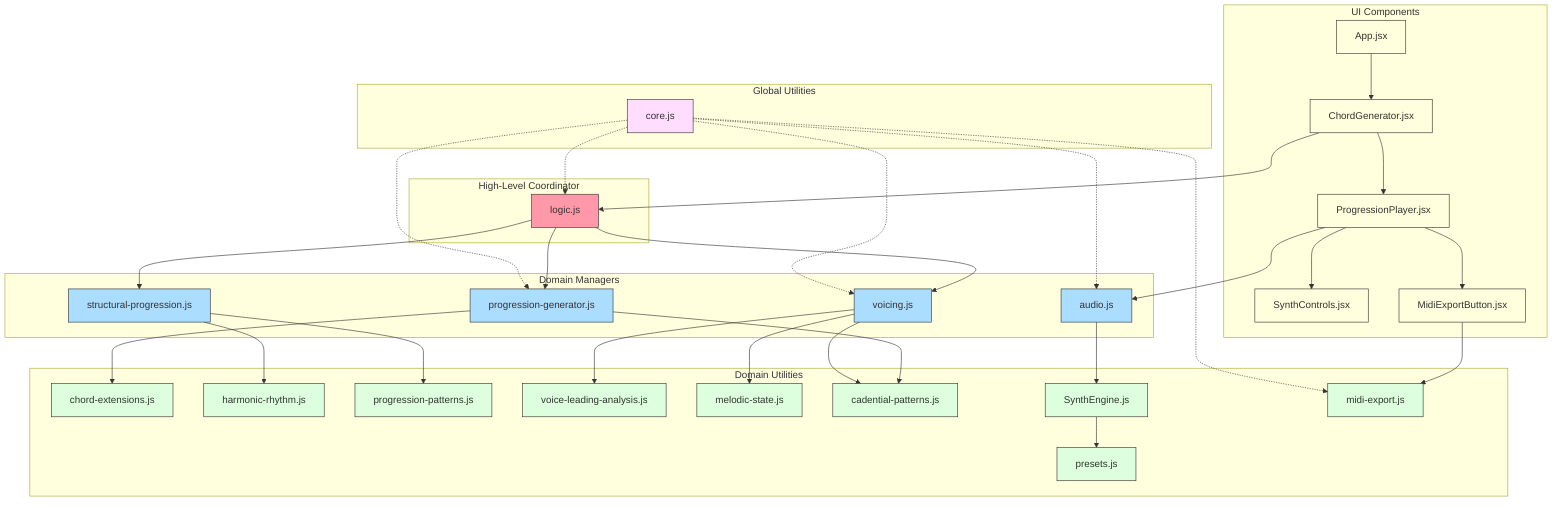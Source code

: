 flowchart TD
    subgraph UI_Components["UI Components"]
        App["App.jsx"]
        ChordGen["ChordGenerator.jsx"]
        ProgPlayer["ProgressionPlayer.jsx"]
        SynthCtrls["SynthControls.jsx"]
        MidiBtn["MidiExportButton.jsx"]
    end
    
    subgraph High_Level["High-Level Coordinator"]
        logic["logic.js"]
    end
    
    subgraph Domain_Managers["Domain Managers"]
        progression["progression-generator.js"]
        structural["structural-progression.js"]
        voicing["voicing.js"]
        audio["audio.js"]
    end
    
    subgraph Domain_Utilities["Domain Utilities"]
        chordExt["chord-extensions.js"]
        harmRhythm["harmonic-rhythm.js"]
        progPatterns["progression-patterns.js"]
        voiceAnalysis["voice-leading-analysis.js"]
        melodicState["melodic-state.js"]
        cadential["cadential-patterns.js"]
        synthEngine["SynthEngine.js"]
        presets["presets.js"]
        midiExport["midi-export.js"]
    end
    
    subgraph Global_Utilities["Global Utilities"]
        core["core.js"]
    end
    
    %% UI Component Relationships
    App --> ChordGen
    ChordGen --> ProgPlayer
    ProgPlayer --> SynthCtrls
    ProgPlayer --> MidiBtn
    
    %% High-level connections
    ChordGen --> logic
    ProgPlayer --> audio
    MidiBtn --> midiExport
    
    %% High-Level Coordinator to Domain Managers
    logic --> progression
    logic --> structural
    logic --> voicing
    
    %% Domain Manager to Utility Relationships
    progression --> chordExt
    progression --> cadential
    structural --> harmRhythm
    structural --> progPatterns
    voicing --> voiceAnalysis
    voicing --> melodicState
    voicing --> cadential
    audio --> synthEngine
    synthEngine --> presets
    
    %% Core connections
    core -.-> logic
    core -.-> progression
    core -.-> voicing
    core -.-> audio
    core -.-> midiExport
    
    %% Styling
    classDef uiComponent fill:#ffd,stroke:#333
    classDef highLevel fill:#f9a,stroke:#333
    classDef domainManager fill:#adf,stroke:#333
    classDef utility fill:#dfd,stroke:#333
    classDef globalUtility fill:#fdf,stroke:#333
    
    class App,ChordGen,ProgPlayer,SynthCtrls,MidiBtn uiComponent
    class logic highLevel
    class progression,structural,voicing,audio domainManager
    class chordExt,harmRhythm,progPatterns,voiceAnalysis,melodicState,cadential,synthEngine,presets,midiExport utility
    class core globalUtility